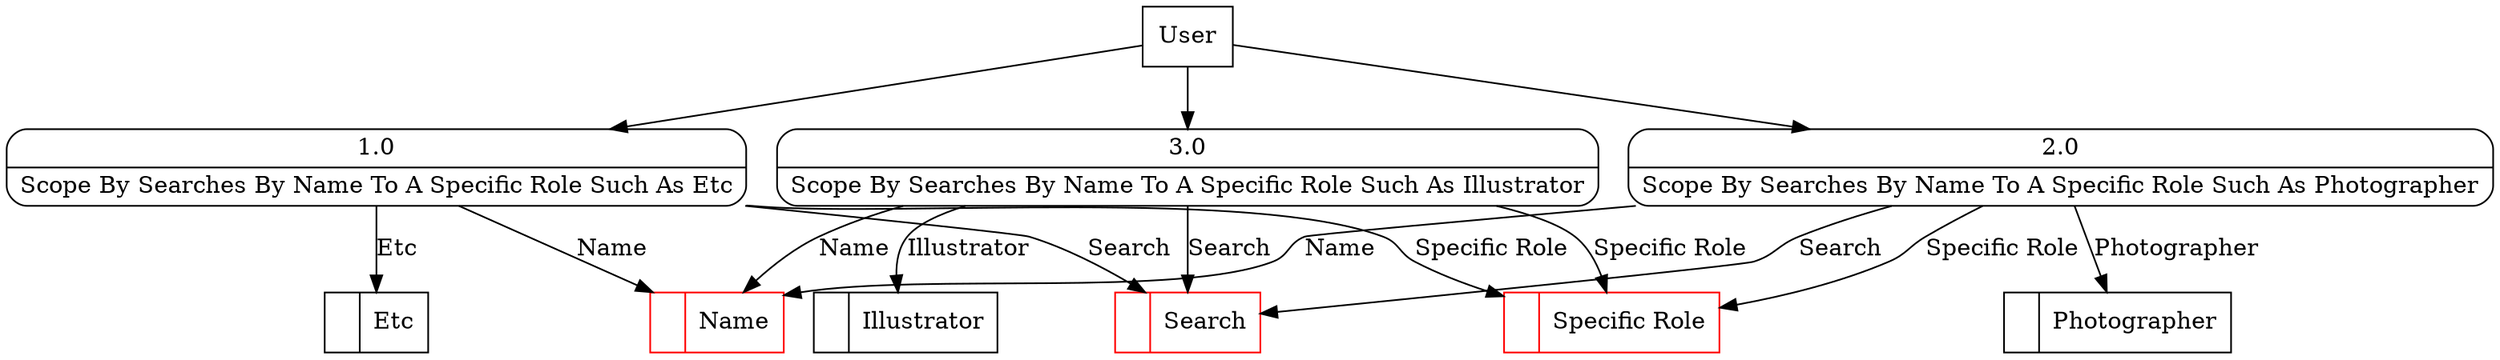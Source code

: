 digraph dfd2{ 
node[shape=record]
200 [label="<f0>  |<f1> Name " color=red];
201 [label="<f0>  |<f1> Search " color=red];
202 [label="<f0>  |<f1> Etc " ];
203 [label="<f0>  |<f1> Photographer " ];
204 [label="<f0>  |<f1> Specific Role " color=red];
205 [label="<f0>  |<f1> Illustrator " ];
206 [label="User" shape=box];
207 [label="{<f0> 1.0|<f1> Scope By Searches By Name To A Specific Role Such As Etc }" shape=Mrecord];
208 [label="{<f0> 2.0|<f1> Scope By Searches By Name To A Specific Role Such As Photographer }" shape=Mrecord];
209 [label="{<f0> 3.0|<f1> Scope By Searches By Name To A Specific Role Such As Illustrator }" shape=Mrecord];
206 -> 207
206 -> 208
206 -> 209
207 -> 202 [label="Etc"]
207 -> 204 [label="Specific Role"]
207 -> 200 [label="Name"]
207 -> 201 [label="Search"]
208 -> 203 [label="Photographer"]
208 -> 204 [label="Specific Role"]
208 -> 200 [label="Name"]
208 -> 201 [label="Search"]
209 -> 201 [label="Search"]
209 -> 200 [label="Name"]
209 -> 204 [label="Specific Role"]
209 -> 205 [label="Illustrator"]
}